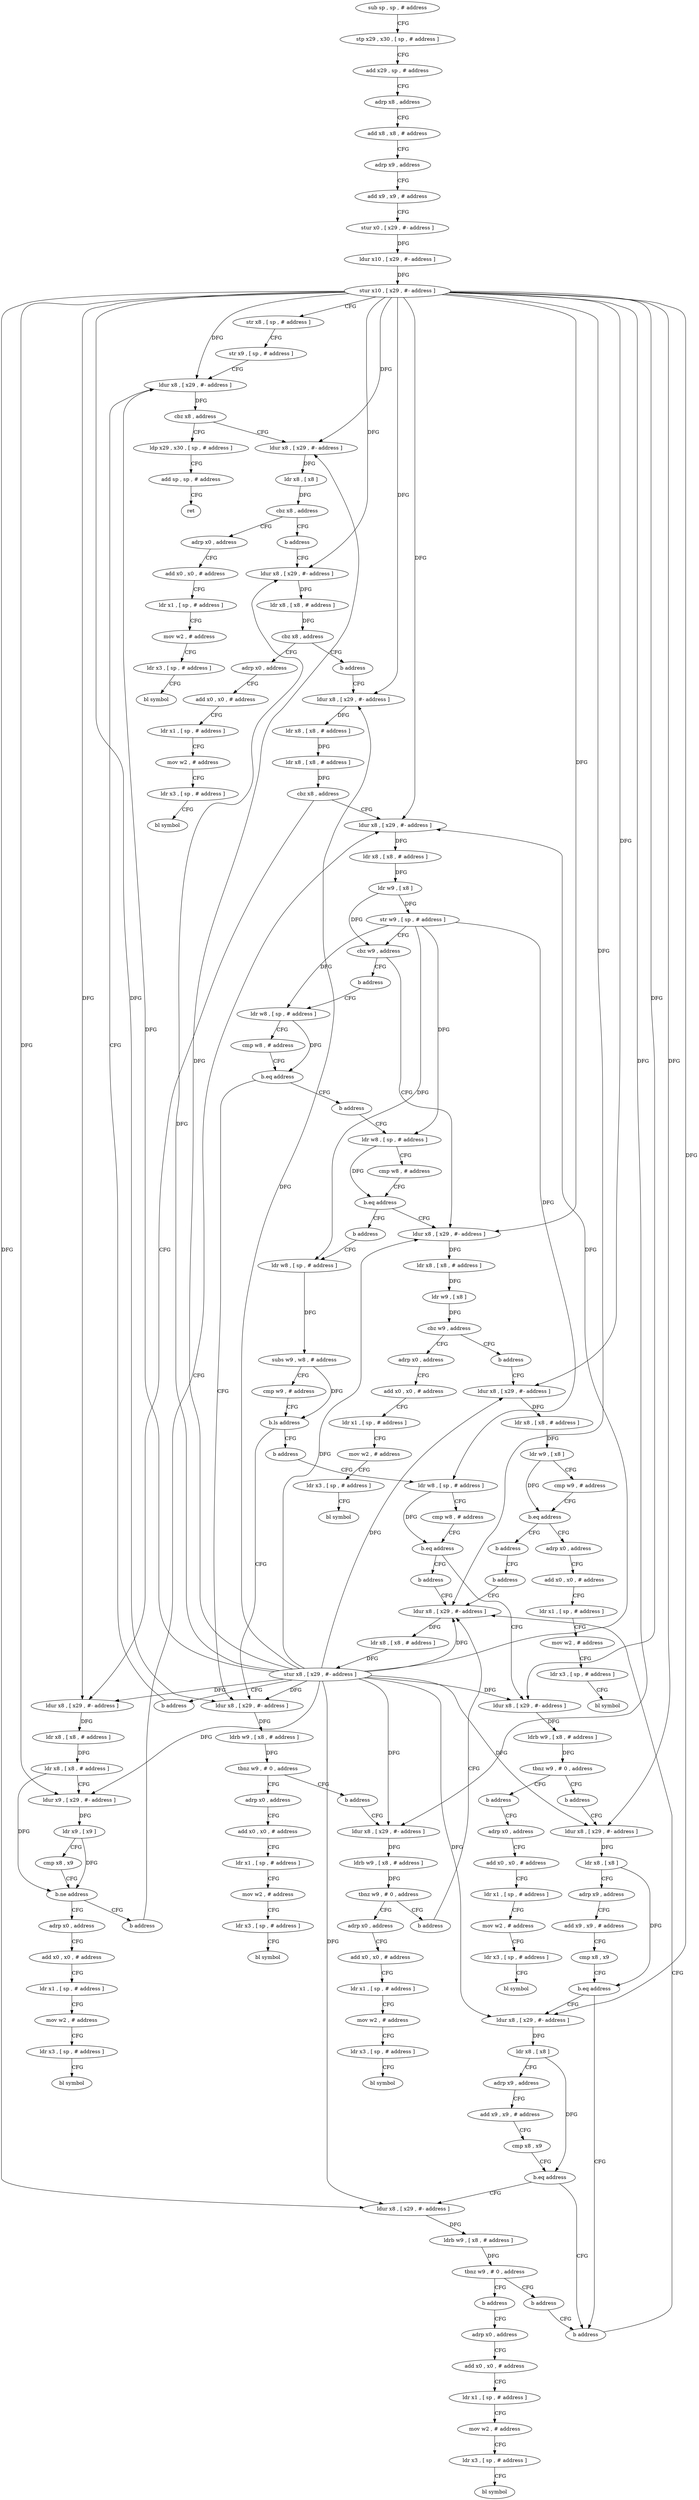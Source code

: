 digraph "func" {
"4226316" [label = "sub sp , sp , # address" ]
"4226320" [label = "stp x29 , x30 , [ sp , # address ]" ]
"4226324" [label = "add x29 , sp , # address" ]
"4226328" [label = "adrp x8 , address" ]
"4226332" [label = "add x8 , x8 , # address" ]
"4226336" [label = "adrp x9 , address" ]
"4226340" [label = "add x9 , x9 , # address" ]
"4226344" [label = "stur x0 , [ x29 , #- address ]" ]
"4226348" [label = "ldur x10 , [ x29 , #- address ]" ]
"4226352" [label = "stur x10 , [ x29 , #- address ]" ]
"4226356" [label = "str x8 , [ sp , # address ]" ]
"4226360" [label = "str x9 , [ sp , # address ]" ]
"4226364" [label = "ldur x8 , [ x29 , #- address ]" ]
"4226948" [label = "ldp x29 , x30 , [ sp , # address ]" ]
"4226952" [label = "add sp , sp , # address" ]
"4226956" [label = "ret" ]
"4226372" [label = "ldur x8 , [ x29 , #- address ]" ]
"4226376" [label = "ldr x8 , [ x8 ]" ]
"4226380" [label = "cbz x8 , address" ]
"4226388" [label = "adrp x0 , address" ]
"4226384" [label = "b address" ]
"4226392" [label = "add x0 , x0 , # address" ]
"4226396" [label = "ldr x1 , [ sp , # address ]" ]
"4226400" [label = "mov w2 , # address" ]
"4226404" [label = "ldr x3 , [ sp , # address ]" ]
"4226408" [label = "bl symbol" ]
"4226412" [label = "ldur x8 , [ x29 , #- address ]" ]
"4226416" [label = "ldr x8 , [ x8 , # address ]" ]
"4226420" [label = "cbz x8 , address" ]
"4226428" [label = "adrp x0 , address" ]
"4226424" [label = "b address" ]
"4226432" [label = "add x0 , x0 , # address" ]
"4226436" [label = "ldr x1 , [ sp , # address ]" ]
"4226440" [label = "mov w2 , # address" ]
"4226444" [label = "ldr x3 , [ sp , # address ]" ]
"4226448" [label = "bl symbol" ]
"4226452" [label = "ldur x8 , [ x29 , #- address ]" ]
"4226456" [label = "ldr x8 , [ x8 , # address ]" ]
"4226460" [label = "ldr x8 , [ x8 , # address ]" ]
"4226464" [label = "cbz x8 , address" ]
"4226524" [label = "ldur x8 , [ x29 , #- address ]" ]
"4226468" [label = "ldur x8 , [ x29 , #- address ]" ]
"4226528" [label = "ldr x8 , [ x8 , # address ]" ]
"4226532" [label = "ldr w9 , [ x8 ]" ]
"4226536" [label = "str w9 , [ sp , # address ]" ]
"4226540" [label = "cbz w9 , address" ]
"4226616" [label = "ldur x8 , [ x29 , #- address ]" ]
"4226544" [label = "b address" ]
"4226472" [label = "ldr x8 , [ x8 , # address ]" ]
"4226476" [label = "ldr x8 , [ x8 , # address ]" ]
"4226480" [label = "ldur x9 , [ x29 , #- address ]" ]
"4226484" [label = "ldr x9 , [ x9 ]" ]
"4226488" [label = "cmp x8 , x9" ]
"4226492" [label = "b.ne address" ]
"4226500" [label = "adrp x0 , address" ]
"4226496" [label = "b address" ]
"4226620" [label = "ldr x8 , [ x8 , # address ]" ]
"4226624" [label = "ldr w9 , [ x8 ]" ]
"4226628" [label = "cbz w9 , address" ]
"4226636" [label = "adrp x0 , address" ]
"4226632" [label = "b address" ]
"4226548" [label = "ldr w8 , [ sp , # address ]" ]
"4226504" [label = "add x0 , x0 , # address" ]
"4226508" [label = "ldr x1 , [ sp , # address ]" ]
"4226512" [label = "mov w2 , # address" ]
"4226516" [label = "ldr x3 , [ sp , # address ]" ]
"4226520" [label = "bl symbol" ]
"4226640" [label = "add x0 , x0 , # address" ]
"4226644" [label = "ldr x1 , [ sp , # address ]" ]
"4226648" [label = "mov w2 , # address" ]
"4226652" [label = "ldr x3 , [ sp , # address ]" ]
"4226656" [label = "bl symbol" ]
"4226660" [label = "ldur x8 , [ x29 , #- address ]" ]
"4226552" [label = "cmp w8 , # address" ]
"4226556" [label = "b.eq address" ]
"4226852" [label = "ldur x8 , [ x29 , #- address ]" ]
"4226560" [label = "b address" ]
"4226664" [label = "ldr x8 , [ x8 , # address ]" ]
"4226668" [label = "ldr w9 , [ x8 ]" ]
"4226672" [label = "cmp w9 , # address" ]
"4226676" [label = "b.eq address" ]
"4226684" [label = "adrp x0 , address" ]
"4226680" [label = "b address" ]
"4226856" [label = "ldrb w9 , [ x8 , # address ]" ]
"4226860" [label = "tbnz w9 , # 0 , address" ]
"4226868" [label = "adrp x0 , address" ]
"4226864" [label = "b address" ]
"4226564" [label = "ldr w8 , [ sp , # address ]" ]
"4226688" [label = "add x0 , x0 , # address" ]
"4226692" [label = "ldr x1 , [ sp , # address ]" ]
"4226696" [label = "mov w2 , # address" ]
"4226700" [label = "ldr x3 , [ sp , # address ]" ]
"4226704" [label = "bl symbol" ]
"4226708" [label = "b address" ]
"4226872" [label = "add x0 , x0 , # address" ]
"4226876" [label = "ldr x1 , [ sp , # address ]" ]
"4226880" [label = "mov w2 , # address" ]
"4226884" [label = "ldr x3 , [ sp , # address ]" ]
"4226888" [label = "bl symbol" ]
"4226892" [label = "ldur x8 , [ x29 , #- address ]" ]
"4226568" [label = "cmp w8 , # address" ]
"4226572" [label = "b.eq address" ]
"4226576" [label = "b address" ]
"4226932" [label = "ldur x8 , [ x29 , #- address ]" ]
"4226896" [label = "ldrb w9 , [ x8 , # address ]" ]
"4226900" [label = "tbnz w9 , # 0 , address" ]
"4226908" [label = "adrp x0 , address" ]
"4226904" [label = "b address" ]
"4226580" [label = "ldr w8 , [ sp , # address ]" ]
"4226936" [label = "ldr x8 , [ x8 , # address ]" ]
"4226940" [label = "stur x8 , [ x29 , #- address ]" ]
"4226944" [label = "b address" ]
"4226912" [label = "add x0 , x0 , # address" ]
"4226916" [label = "ldr x1 , [ sp , # address ]" ]
"4226920" [label = "mov w2 , # address" ]
"4226924" [label = "ldr x3 , [ sp , # address ]" ]
"4226928" [label = "bl symbol" ]
"4226584" [label = "subs w9 , w8 , # address" ]
"4226588" [label = "cmp w9 , # address" ]
"4226592" [label = "b.ls address" ]
"4226596" [label = "b address" ]
"4226368" [label = "cbz x8 , address" ]
"4226600" [label = "ldr w8 , [ sp , # address ]" ]
"4226604" [label = "cmp w8 , # address" ]
"4226608" [label = "b.eq address" ]
"4226712" [label = "ldur x8 , [ x29 , #- address ]" ]
"4226612" [label = "b address" ]
"4226716" [label = "ldrb w9 , [ x8 , # address ]" ]
"4226720" [label = "tbnz w9 , # 0 , address" ]
"4226728" [label = "b address" ]
"4226724" [label = "b address" ]
"4226756" [label = "ldur x8 , [ x29 , #- address ]" ]
"4226732" [label = "adrp x0 , address" ]
"4226760" [label = "ldr x8 , [ x8 ]" ]
"4226764" [label = "adrp x9 , address" ]
"4226768" [label = "add x9 , x9 , # address" ]
"4226772" [label = "cmp x8 , x9" ]
"4226776" [label = "b.eq address" ]
"4226848" [label = "b address" ]
"4226780" [label = "ldur x8 , [ x29 , #- address ]" ]
"4226736" [label = "add x0 , x0 , # address" ]
"4226740" [label = "ldr x1 , [ sp , # address ]" ]
"4226744" [label = "mov w2 , # address" ]
"4226748" [label = "ldr x3 , [ sp , # address ]" ]
"4226752" [label = "bl symbol" ]
"4226784" [label = "ldr x8 , [ x8 ]" ]
"4226788" [label = "adrp x9 , address" ]
"4226792" [label = "add x9 , x9 , # address" ]
"4226796" [label = "cmp x8 , x9" ]
"4226800" [label = "b.eq address" ]
"4226804" [label = "ldur x8 , [ x29 , #- address ]" ]
"4226808" [label = "ldrb w9 , [ x8 , # address ]" ]
"4226812" [label = "tbnz w9 , # 0 , address" ]
"4226820" [label = "b address" ]
"4226816" [label = "b address" ]
"4226824" [label = "adrp x0 , address" ]
"4226828" [label = "add x0 , x0 , # address" ]
"4226832" [label = "ldr x1 , [ sp , # address ]" ]
"4226836" [label = "mov w2 , # address" ]
"4226840" [label = "ldr x3 , [ sp , # address ]" ]
"4226844" [label = "bl symbol" ]
"4226316" -> "4226320" [ label = "CFG" ]
"4226320" -> "4226324" [ label = "CFG" ]
"4226324" -> "4226328" [ label = "CFG" ]
"4226328" -> "4226332" [ label = "CFG" ]
"4226332" -> "4226336" [ label = "CFG" ]
"4226336" -> "4226340" [ label = "CFG" ]
"4226340" -> "4226344" [ label = "CFG" ]
"4226344" -> "4226348" [ label = "DFG" ]
"4226348" -> "4226352" [ label = "DFG" ]
"4226352" -> "4226356" [ label = "CFG" ]
"4226352" -> "4226364" [ label = "DFG" ]
"4226352" -> "4226372" [ label = "DFG" ]
"4226352" -> "4226412" [ label = "DFG" ]
"4226352" -> "4226452" [ label = "DFG" ]
"4226352" -> "4226524" [ label = "DFG" ]
"4226352" -> "4226468" [ label = "DFG" ]
"4226352" -> "4226480" [ label = "DFG" ]
"4226352" -> "4226616" [ label = "DFG" ]
"4226352" -> "4226660" [ label = "DFG" ]
"4226352" -> "4226852" [ label = "DFG" ]
"4226352" -> "4226892" [ label = "DFG" ]
"4226352" -> "4226932" [ label = "DFG" ]
"4226352" -> "4226712" [ label = "DFG" ]
"4226352" -> "4226756" [ label = "DFG" ]
"4226352" -> "4226780" [ label = "DFG" ]
"4226352" -> "4226804" [ label = "DFG" ]
"4226356" -> "4226360" [ label = "CFG" ]
"4226360" -> "4226364" [ label = "CFG" ]
"4226364" -> "4226368" [ label = "DFG" ]
"4226948" -> "4226952" [ label = "CFG" ]
"4226952" -> "4226956" [ label = "CFG" ]
"4226372" -> "4226376" [ label = "DFG" ]
"4226376" -> "4226380" [ label = "DFG" ]
"4226380" -> "4226388" [ label = "CFG" ]
"4226380" -> "4226384" [ label = "CFG" ]
"4226388" -> "4226392" [ label = "CFG" ]
"4226384" -> "4226412" [ label = "CFG" ]
"4226392" -> "4226396" [ label = "CFG" ]
"4226396" -> "4226400" [ label = "CFG" ]
"4226400" -> "4226404" [ label = "CFG" ]
"4226404" -> "4226408" [ label = "CFG" ]
"4226412" -> "4226416" [ label = "DFG" ]
"4226416" -> "4226420" [ label = "DFG" ]
"4226420" -> "4226428" [ label = "CFG" ]
"4226420" -> "4226424" [ label = "CFG" ]
"4226428" -> "4226432" [ label = "CFG" ]
"4226424" -> "4226452" [ label = "CFG" ]
"4226432" -> "4226436" [ label = "CFG" ]
"4226436" -> "4226440" [ label = "CFG" ]
"4226440" -> "4226444" [ label = "CFG" ]
"4226444" -> "4226448" [ label = "CFG" ]
"4226452" -> "4226456" [ label = "DFG" ]
"4226456" -> "4226460" [ label = "DFG" ]
"4226460" -> "4226464" [ label = "DFG" ]
"4226464" -> "4226524" [ label = "CFG" ]
"4226464" -> "4226468" [ label = "CFG" ]
"4226524" -> "4226528" [ label = "DFG" ]
"4226468" -> "4226472" [ label = "DFG" ]
"4226528" -> "4226532" [ label = "DFG" ]
"4226532" -> "4226536" [ label = "DFG" ]
"4226532" -> "4226540" [ label = "DFG" ]
"4226536" -> "4226540" [ label = "CFG" ]
"4226536" -> "4226548" [ label = "DFG" ]
"4226536" -> "4226564" [ label = "DFG" ]
"4226536" -> "4226580" [ label = "DFG" ]
"4226536" -> "4226600" [ label = "DFG" ]
"4226540" -> "4226616" [ label = "CFG" ]
"4226540" -> "4226544" [ label = "CFG" ]
"4226616" -> "4226620" [ label = "DFG" ]
"4226544" -> "4226548" [ label = "CFG" ]
"4226472" -> "4226476" [ label = "DFG" ]
"4226476" -> "4226480" [ label = "CFG" ]
"4226476" -> "4226492" [ label = "DFG" ]
"4226480" -> "4226484" [ label = "DFG" ]
"4226484" -> "4226488" [ label = "CFG" ]
"4226484" -> "4226492" [ label = "DFG" ]
"4226488" -> "4226492" [ label = "CFG" ]
"4226492" -> "4226500" [ label = "CFG" ]
"4226492" -> "4226496" [ label = "CFG" ]
"4226500" -> "4226504" [ label = "CFG" ]
"4226496" -> "4226524" [ label = "CFG" ]
"4226620" -> "4226624" [ label = "DFG" ]
"4226624" -> "4226628" [ label = "DFG" ]
"4226628" -> "4226636" [ label = "CFG" ]
"4226628" -> "4226632" [ label = "CFG" ]
"4226636" -> "4226640" [ label = "CFG" ]
"4226632" -> "4226660" [ label = "CFG" ]
"4226548" -> "4226552" [ label = "CFG" ]
"4226548" -> "4226556" [ label = "DFG" ]
"4226504" -> "4226508" [ label = "CFG" ]
"4226508" -> "4226512" [ label = "CFG" ]
"4226512" -> "4226516" [ label = "CFG" ]
"4226516" -> "4226520" [ label = "CFG" ]
"4226640" -> "4226644" [ label = "CFG" ]
"4226644" -> "4226648" [ label = "CFG" ]
"4226648" -> "4226652" [ label = "CFG" ]
"4226652" -> "4226656" [ label = "CFG" ]
"4226660" -> "4226664" [ label = "DFG" ]
"4226552" -> "4226556" [ label = "CFG" ]
"4226556" -> "4226852" [ label = "CFG" ]
"4226556" -> "4226560" [ label = "CFG" ]
"4226852" -> "4226856" [ label = "DFG" ]
"4226560" -> "4226564" [ label = "CFG" ]
"4226664" -> "4226668" [ label = "DFG" ]
"4226668" -> "4226672" [ label = "CFG" ]
"4226668" -> "4226676" [ label = "DFG" ]
"4226672" -> "4226676" [ label = "CFG" ]
"4226676" -> "4226684" [ label = "CFG" ]
"4226676" -> "4226680" [ label = "CFG" ]
"4226684" -> "4226688" [ label = "CFG" ]
"4226680" -> "4226708" [ label = "CFG" ]
"4226856" -> "4226860" [ label = "DFG" ]
"4226860" -> "4226868" [ label = "CFG" ]
"4226860" -> "4226864" [ label = "CFG" ]
"4226868" -> "4226872" [ label = "CFG" ]
"4226864" -> "4226892" [ label = "CFG" ]
"4226564" -> "4226568" [ label = "CFG" ]
"4226564" -> "4226572" [ label = "DFG" ]
"4226688" -> "4226692" [ label = "CFG" ]
"4226692" -> "4226696" [ label = "CFG" ]
"4226696" -> "4226700" [ label = "CFG" ]
"4226700" -> "4226704" [ label = "CFG" ]
"4226708" -> "4226932" [ label = "CFG" ]
"4226872" -> "4226876" [ label = "CFG" ]
"4226876" -> "4226880" [ label = "CFG" ]
"4226880" -> "4226884" [ label = "CFG" ]
"4226884" -> "4226888" [ label = "CFG" ]
"4226892" -> "4226896" [ label = "DFG" ]
"4226568" -> "4226572" [ label = "CFG" ]
"4226572" -> "4226616" [ label = "CFG" ]
"4226572" -> "4226576" [ label = "CFG" ]
"4226576" -> "4226580" [ label = "CFG" ]
"4226932" -> "4226936" [ label = "DFG" ]
"4226896" -> "4226900" [ label = "DFG" ]
"4226900" -> "4226908" [ label = "CFG" ]
"4226900" -> "4226904" [ label = "CFG" ]
"4226908" -> "4226912" [ label = "CFG" ]
"4226904" -> "4226932" [ label = "CFG" ]
"4226580" -> "4226584" [ label = "DFG" ]
"4226936" -> "4226940" [ label = "DFG" ]
"4226940" -> "4226944" [ label = "CFG" ]
"4226940" -> "4226364" [ label = "DFG" ]
"4226940" -> "4226372" [ label = "DFG" ]
"4226940" -> "4226412" [ label = "DFG" ]
"4226940" -> "4226452" [ label = "DFG" ]
"4226940" -> "4226524" [ label = "DFG" ]
"4226940" -> "4226468" [ label = "DFG" ]
"4226940" -> "4226480" [ label = "DFG" ]
"4226940" -> "4226616" [ label = "DFG" ]
"4226940" -> "4226660" [ label = "DFG" ]
"4226940" -> "4226852" [ label = "DFG" ]
"4226940" -> "4226892" [ label = "DFG" ]
"4226940" -> "4226932" [ label = "DFG" ]
"4226940" -> "4226712" [ label = "DFG" ]
"4226940" -> "4226756" [ label = "DFG" ]
"4226940" -> "4226780" [ label = "DFG" ]
"4226940" -> "4226804" [ label = "DFG" ]
"4226944" -> "4226364" [ label = "CFG" ]
"4226912" -> "4226916" [ label = "CFG" ]
"4226916" -> "4226920" [ label = "CFG" ]
"4226920" -> "4226924" [ label = "CFG" ]
"4226924" -> "4226928" [ label = "CFG" ]
"4226584" -> "4226588" [ label = "CFG" ]
"4226584" -> "4226592" [ label = "DFG" ]
"4226588" -> "4226592" [ label = "CFG" ]
"4226592" -> "4226852" [ label = "CFG" ]
"4226592" -> "4226596" [ label = "CFG" ]
"4226596" -> "4226600" [ label = "CFG" ]
"4226368" -> "4226948" [ label = "CFG" ]
"4226368" -> "4226372" [ label = "CFG" ]
"4226600" -> "4226604" [ label = "CFG" ]
"4226600" -> "4226608" [ label = "DFG" ]
"4226604" -> "4226608" [ label = "CFG" ]
"4226608" -> "4226712" [ label = "CFG" ]
"4226608" -> "4226612" [ label = "CFG" ]
"4226712" -> "4226716" [ label = "DFG" ]
"4226612" -> "4226932" [ label = "CFG" ]
"4226716" -> "4226720" [ label = "DFG" ]
"4226720" -> "4226728" [ label = "CFG" ]
"4226720" -> "4226724" [ label = "CFG" ]
"4226728" -> "4226756" [ label = "CFG" ]
"4226724" -> "4226732" [ label = "CFG" ]
"4226756" -> "4226760" [ label = "DFG" ]
"4226732" -> "4226736" [ label = "CFG" ]
"4226760" -> "4226764" [ label = "CFG" ]
"4226760" -> "4226776" [ label = "DFG" ]
"4226764" -> "4226768" [ label = "CFG" ]
"4226768" -> "4226772" [ label = "CFG" ]
"4226772" -> "4226776" [ label = "CFG" ]
"4226776" -> "4226848" [ label = "CFG" ]
"4226776" -> "4226780" [ label = "CFG" ]
"4226848" -> "4226932" [ label = "CFG" ]
"4226780" -> "4226784" [ label = "DFG" ]
"4226736" -> "4226740" [ label = "CFG" ]
"4226740" -> "4226744" [ label = "CFG" ]
"4226744" -> "4226748" [ label = "CFG" ]
"4226748" -> "4226752" [ label = "CFG" ]
"4226784" -> "4226788" [ label = "CFG" ]
"4226784" -> "4226800" [ label = "DFG" ]
"4226788" -> "4226792" [ label = "CFG" ]
"4226792" -> "4226796" [ label = "CFG" ]
"4226796" -> "4226800" [ label = "CFG" ]
"4226800" -> "4226848" [ label = "CFG" ]
"4226800" -> "4226804" [ label = "CFG" ]
"4226804" -> "4226808" [ label = "DFG" ]
"4226808" -> "4226812" [ label = "DFG" ]
"4226812" -> "4226820" [ label = "CFG" ]
"4226812" -> "4226816" [ label = "CFG" ]
"4226820" -> "4226848" [ label = "CFG" ]
"4226816" -> "4226824" [ label = "CFG" ]
"4226824" -> "4226828" [ label = "CFG" ]
"4226828" -> "4226832" [ label = "CFG" ]
"4226832" -> "4226836" [ label = "CFG" ]
"4226836" -> "4226840" [ label = "CFG" ]
"4226840" -> "4226844" [ label = "CFG" ]
}
